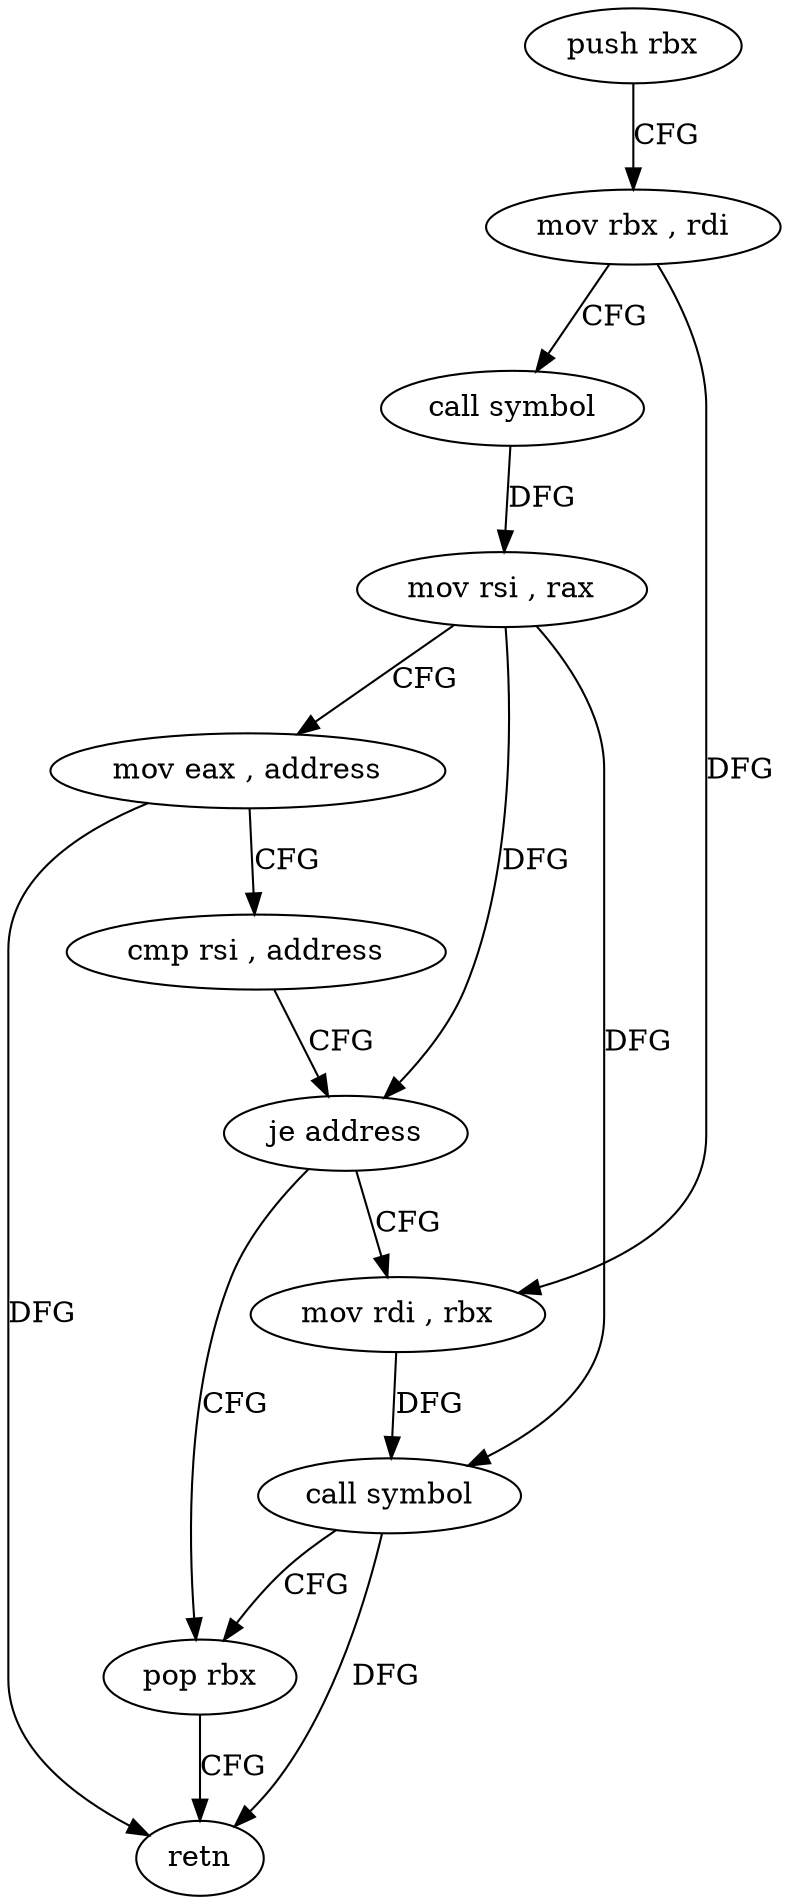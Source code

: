 digraph "func" {
"157986" [label = "push rbx" ]
"157987" [label = "mov rbx , rdi" ]
"157990" [label = "call symbol" ]
"157995" [label = "mov rsi , rax" ]
"157998" [label = "mov eax , address" ]
"158003" [label = "cmp rsi , address" ]
"158007" [label = "je address" ]
"158017" [label = "pop rbx" ]
"158009" [label = "mov rdi , rbx" ]
"158018" [label = "retn" ]
"158012" [label = "call symbol" ]
"157986" -> "157987" [ label = "CFG" ]
"157987" -> "157990" [ label = "CFG" ]
"157987" -> "158009" [ label = "DFG" ]
"157990" -> "157995" [ label = "DFG" ]
"157995" -> "157998" [ label = "CFG" ]
"157995" -> "158007" [ label = "DFG" ]
"157995" -> "158012" [ label = "DFG" ]
"157998" -> "158003" [ label = "CFG" ]
"157998" -> "158018" [ label = "DFG" ]
"158003" -> "158007" [ label = "CFG" ]
"158007" -> "158017" [ label = "CFG" ]
"158007" -> "158009" [ label = "CFG" ]
"158017" -> "158018" [ label = "CFG" ]
"158009" -> "158012" [ label = "DFG" ]
"158012" -> "158017" [ label = "CFG" ]
"158012" -> "158018" [ label = "DFG" ]
}
